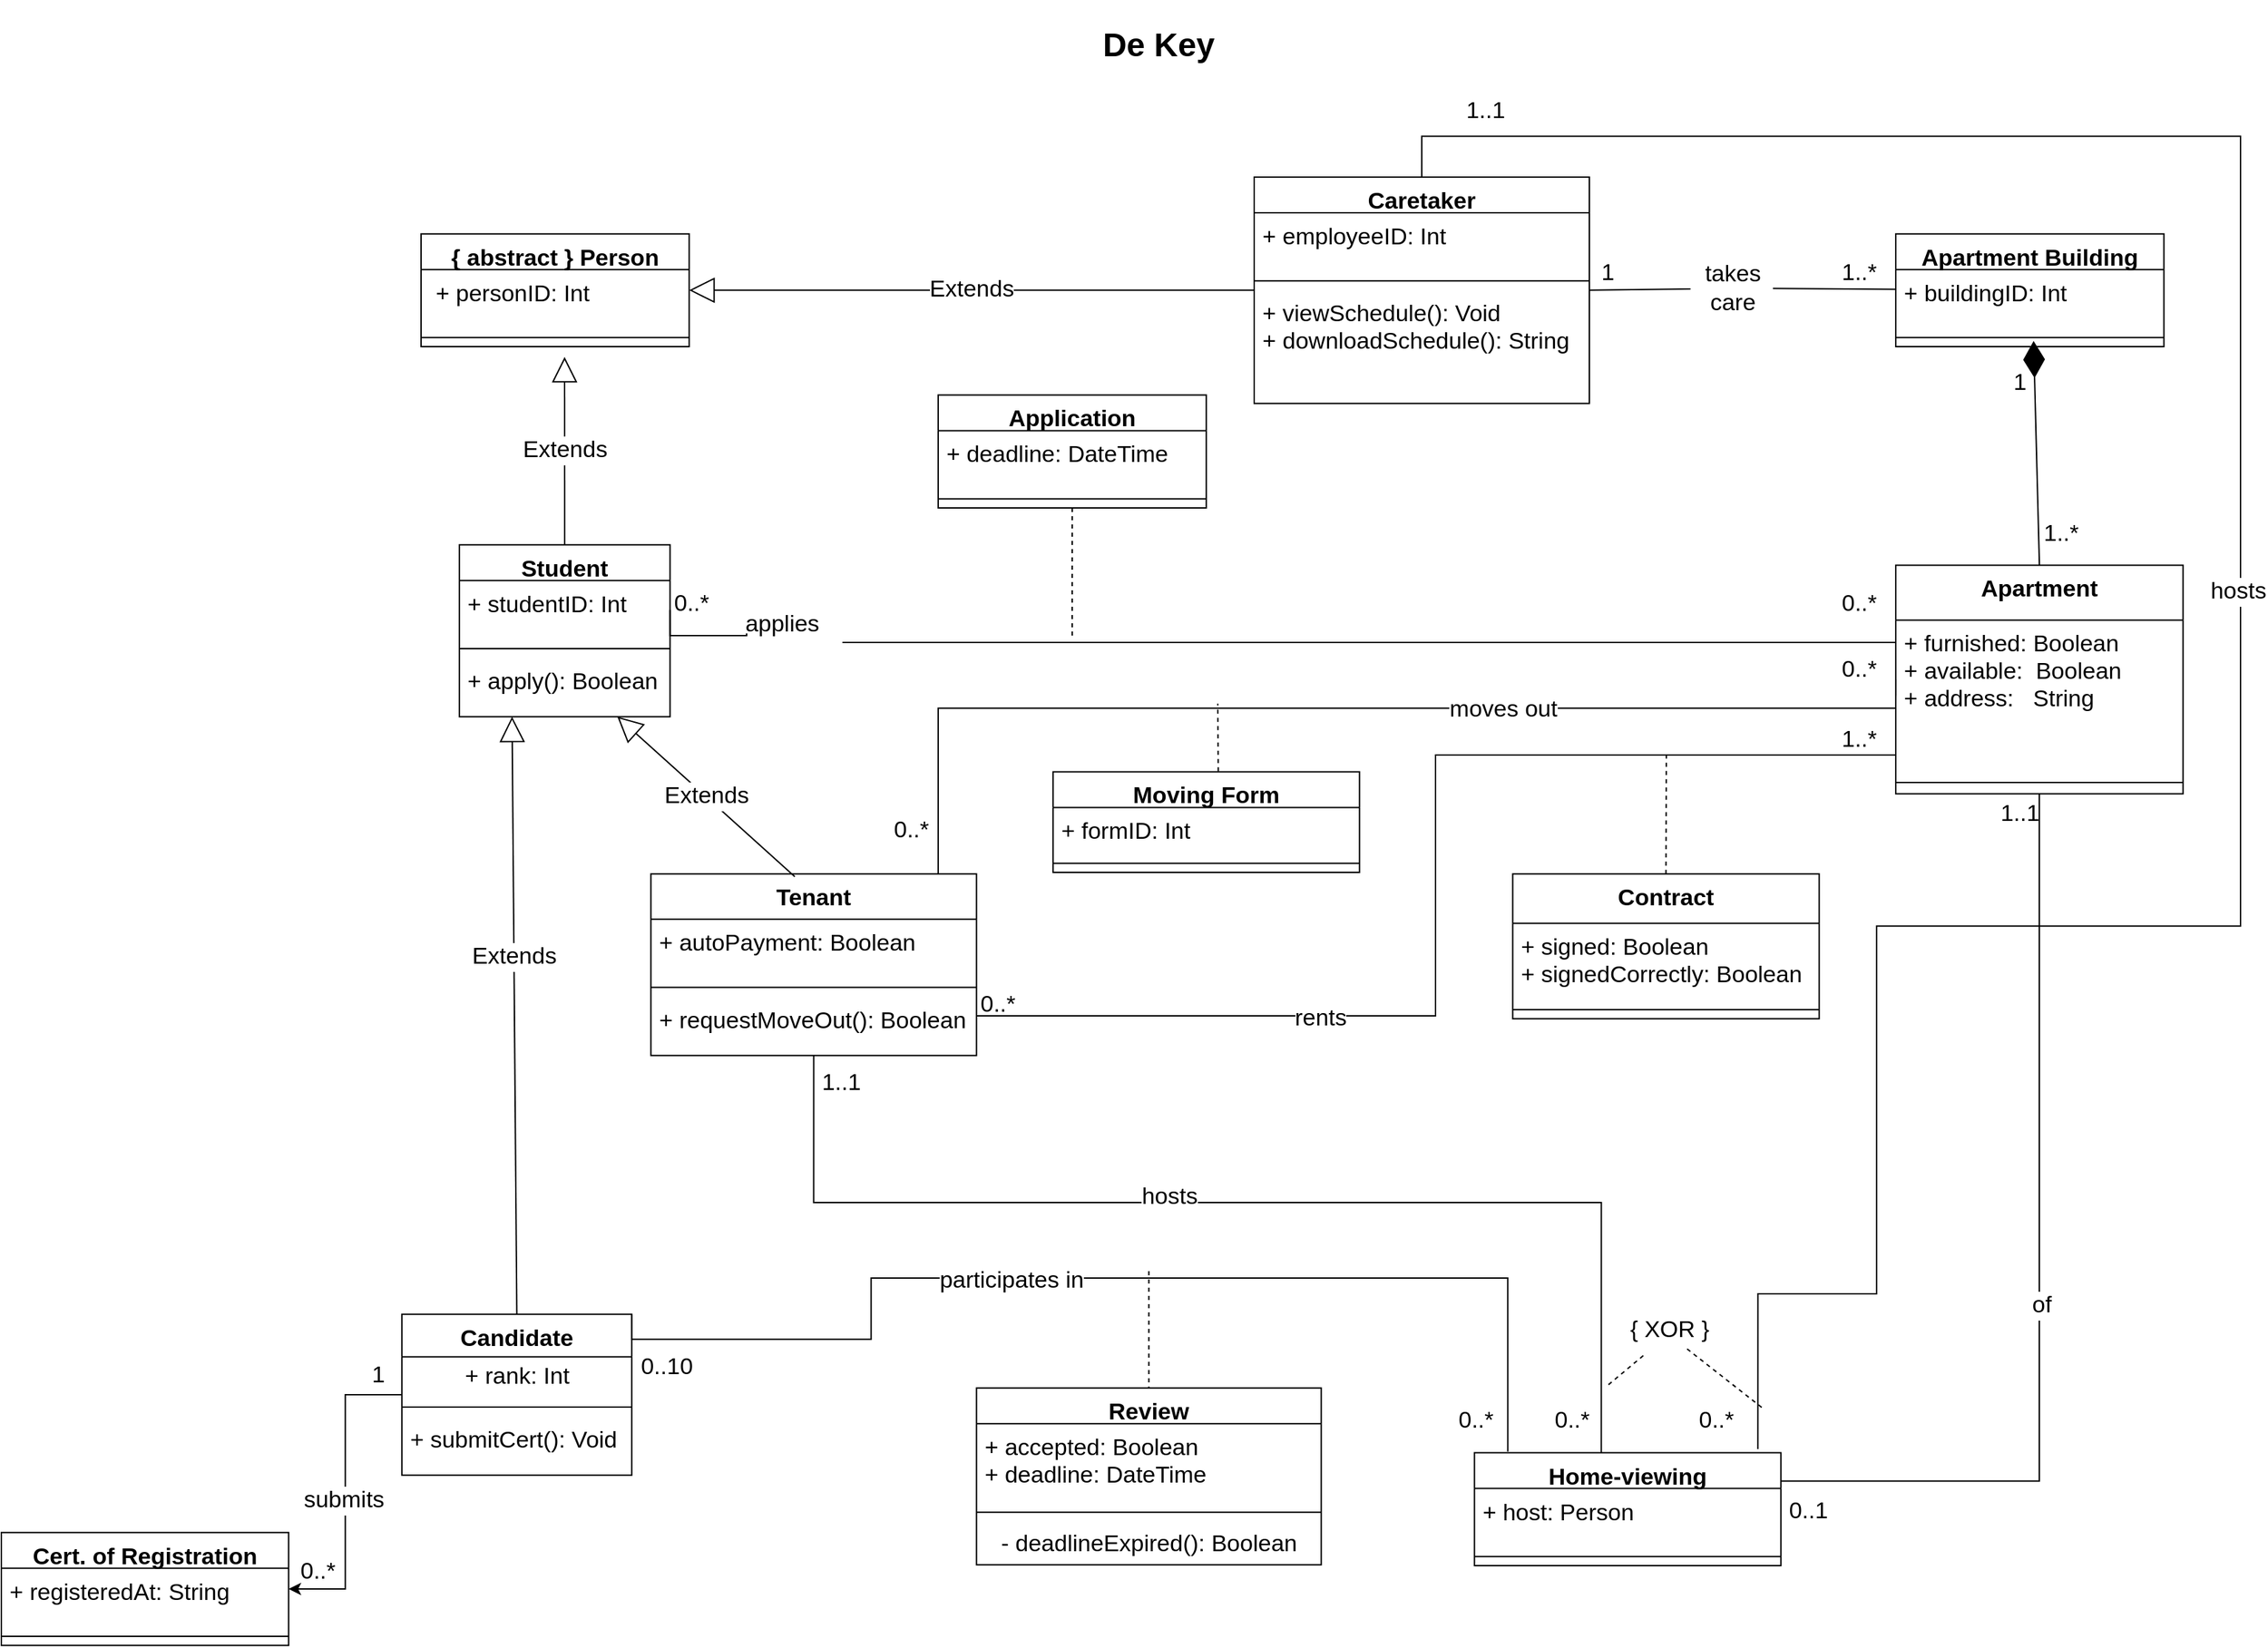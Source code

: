 <mxfile version="16.5.6" type="github">
  <diagram name="Page-1" id="929967ad-93f9-6ef4-fab6-5d389245f69c">
    <mxGraphModel dx="1422" dy="1942" grid="1" gridSize="10" guides="1" tooltips="1" connect="1" arrows="1" fold="1" page="1" pageScale="1.5" pageWidth="1169" pageHeight="826" background="none" math="0" shadow="0">
      <root>
        <mxCell id="0" style=";html=1;" />
        <mxCell id="1" style=";html=1;" parent="0" />
        <mxCell id="1672d66443f91eb5-23" value="De Key" style="text;strokeColor=none;fillColor=none;html=1;fontSize=24;fontStyle=1;verticalAlign=middle;align=center;" parent="1" vertex="1">
          <mxGeometry x="460.083" width="864.398" height="66.144" as="geometry" />
        </mxCell>
        <mxCell id="eA1mj9E_7ee3MF9rVHW5-1" value="{ abstract } Person" style="swimlane;fontStyle=1;align=center;verticalAlign=top;childLayout=stackLayout;horizontal=1;startSize=26;horizontalStack=0;resizeParent=1;resizeParentMax=0;resizeLast=0;collapsible=1;marginBottom=0;fontSize=17;" vertex="1" parent="1">
          <mxGeometry x="355.519" y="170.321" width="195.187" height="82.222" as="geometry">
            <mxRectangle x="995" y="980" width="160" height="86" as="alternateBounds" />
          </mxGeometry>
        </mxCell>
        <mxCell id="eA1mj9E_7ee3MF9rVHW5-2" value=" + personID: Int " style="text;strokeColor=none;fillColor=none;align=left;verticalAlign=top;spacingLeft=4;spacingRight=4;overflow=hidden;rotatable=0;points=[[0,0.5],[1,0.5]];portConstraint=eastwest;fontSize=17;" vertex="1" parent="eA1mj9E_7ee3MF9rVHW5-1">
          <mxGeometry y="26" width="195.187" height="42.994" as="geometry" />
        </mxCell>
        <mxCell id="eA1mj9E_7ee3MF9rVHW5-3" value="" style="line;strokeWidth=1;fillColor=none;align=left;verticalAlign=middle;spacingTop=-1;spacingLeft=3;spacingRight=3;rotatable=0;labelPosition=right;points=[];portConstraint=eastwest;" vertex="1" parent="eA1mj9E_7ee3MF9rVHW5-1">
          <mxGeometry y="68.994" width="195.187" height="13.229" as="geometry" />
        </mxCell>
        <mxCell id="eA1mj9E_7ee3MF9rVHW5-5" value="Apartment" style="swimlane;fontStyle=1;align=center;verticalAlign=top;childLayout=stackLayout;horizontal=1;startSize=40;horizontalStack=0;resizeParent=1;resizeParentMax=0;resizeLast=0;collapsible=1;marginBottom=0;fontSize=17;" vertex="1" parent="1">
          <mxGeometry x="1429.046" y="411.746" width="209.13" height="166.536" as="geometry">
            <mxRectangle x="1250" y="256" width="160" height="94" as="alternateBounds" />
          </mxGeometry>
        </mxCell>
        <mxCell id="eA1mj9E_7ee3MF9rVHW5-6" value="+ furnished: Boolean&#xa;+ available:  Boolean&#xa;+ address:   String" style="text;strokeColor=none;fillColor=none;align=left;verticalAlign=top;spacingLeft=4;spacingRight=4;overflow=hidden;rotatable=0;points=[[0,0.5],[1,0.5]];portConstraint=eastwest;fontSize=17;" vertex="1" parent="eA1mj9E_7ee3MF9rVHW5-5">
          <mxGeometry y="40" width="209.13" height="110" as="geometry" />
        </mxCell>
        <mxCell id="eA1mj9E_7ee3MF9rVHW5-7" value="" style="line;strokeWidth=1;fillColor=none;align=left;verticalAlign=middle;spacingTop=-1;spacingLeft=3;spacingRight=3;rotatable=0;labelPosition=right;points=[];portConstraint=eastwest;" vertex="1" parent="eA1mj9E_7ee3MF9rVHW5-5">
          <mxGeometry y="150" width="209.13" height="16.536" as="geometry" />
        </mxCell>
        <mxCell id="eA1mj9E_7ee3MF9rVHW5-9" value="Student" style="swimlane;fontStyle=1;align=center;verticalAlign=top;childLayout=stackLayout;horizontal=1;startSize=26;horizontalStack=0;resizeParent=1;resizeParentMax=0;resizeLast=0;collapsible=1;marginBottom=0;fontSize=17;" vertex="1" parent="1">
          <mxGeometry x="383.402" y="396.864" width="153.361" height="125.216" as="geometry">
            <mxRectangle x="1000" y="260" width="160" height="86" as="alternateBounds" />
          </mxGeometry>
        </mxCell>
        <mxCell id="eA1mj9E_7ee3MF9rVHW5-10" value="+ studentID: Int" style="text;strokeColor=none;fillColor=none;align=left;verticalAlign=top;spacingLeft=4;spacingRight=4;overflow=hidden;rotatable=0;points=[[0,0.5],[1,0.5]];portConstraint=eastwest;fontSize=17;" vertex="1" parent="eA1mj9E_7ee3MF9rVHW5-9">
          <mxGeometry y="26" width="153.361" height="42.994" as="geometry" />
        </mxCell>
        <mxCell id="eA1mj9E_7ee3MF9rVHW5-11" value="" style="line;strokeWidth=1;fillColor=none;align=left;verticalAlign=middle;spacingTop=-1;spacingLeft=3;spacingRight=3;rotatable=0;labelPosition=right;points=[];portConstraint=eastwest;" vertex="1" parent="eA1mj9E_7ee3MF9rVHW5-9">
          <mxGeometry y="68.994" width="153.361" height="13.229" as="geometry" />
        </mxCell>
        <mxCell id="eA1mj9E_7ee3MF9rVHW5-12" value="+ apply(): Boolean" style="text;strokeColor=none;fillColor=none;align=left;verticalAlign=top;spacingLeft=4;spacingRight=4;overflow=hidden;rotatable=0;points=[[0,0.5],[1,0.5]];portConstraint=eastwest;fontSize=17;" vertex="1" parent="eA1mj9E_7ee3MF9rVHW5-9">
          <mxGeometry y="82.222" width="153.361" height="42.994" as="geometry" />
        </mxCell>
        <mxCell id="eA1mj9E_7ee3MF9rVHW5-13" style="edgeStyle=orthogonalEdgeStyle;rounded=0;orthogonalLoop=1;jettySize=auto;html=1;entryX=0;entryY=0.5;entryDx=0;entryDy=0;endArrow=none;endFill=0;strokeWidth=1;" edge="1" parent="1" source="eA1mj9E_7ee3MF9rVHW5-18" target="eA1mj9E_7ee3MF9rVHW5-5">
          <mxGeometry relative="1" as="geometry">
            <mxPoint x="843.485" y="578.76" as="sourcePoint" />
            <Array as="points">
              <mxPoint x="731.95" y="515.923" />
            </Array>
          </mxGeometry>
        </mxCell>
        <mxCell id="bdAG7FjMVBAb1nlMK2Qh-155" value="moves out" style="edgeLabel;html=1;align=center;verticalAlign=middle;resizable=0;points=[];fontSize=17;" vertex="1" connectable="0" parent="eA1mj9E_7ee3MF9rVHW5-13">
          <mxGeometry x="0.269" relative="1" as="geometry">
            <mxPoint y="1" as="offset" />
          </mxGeometry>
        </mxCell>
        <mxCell id="eA1mj9E_7ee3MF9rVHW5-18" value="Tenant" style="swimlane;fontStyle=1;align=center;verticalAlign=top;childLayout=stackLayout;horizontal=1;startSize=33;horizontalStack=0;resizeParent=1;resizeParentMax=0;resizeLast=0;collapsible=1;marginBottom=0;fontSize=17;" vertex="1" parent="1">
          <mxGeometry x="522.822" y="636.636" width="237.012" height="132.216" as="geometry">
            <mxRectangle x="800" y="1190" width="90" height="26" as="alternateBounds" />
          </mxGeometry>
        </mxCell>
        <mxCell id="eA1mj9E_7ee3MF9rVHW5-19" value="+ autoPayment: Boolean" style="text;strokeColor=none;fillColor=none;align=left;verticalAlign=top;spacingLeft=4;spacingRight=4;overflow=hidden;rotatable=0;points=[[0,0.5],[1,0.5]];portConstraint=eastwest;fontSize=17;" vertex="1" parent="eA1mj9E_7ee3MF9rVHW5-18">
          <mxGeometry y="33" width="237.012" height="42.994" as="geometry" />
        </mxCell>
        <mxCell id="eA1mj9E_7ee3MF9rVHW5-20" value="" style="line;strokeWidth=1;fillColor=none;align=left;verticalAlign=middle;spacingTop=-1;spacingLeft=3;spacingRight=3;rotatable=0;labelPosition=right;points=[];portConstraint=eastwest;" vertex="1" parent="eA1mj9E_7ee3MF9rVHW5-18">
          <mxGeometry y="75.994" width="237.012" height="13.229" as="geometry" />
        </mxCell>
        <mxCell id="eA1mj9E_7ee3MF9rVHW5-21" value="+ requestMoveOut(): Boolean" style="text;strokeColor=none;fillColor=none;align=left;verticalAlign=top;spacingLeft=4;spacingRight=4;overflow=hidden;rotatable=0;points=[[0,0.5],[1,0.5]];portConstraint=eastwest;fontSize=17;" vertex="1" parent="eA1mj9E_7ee3MF9rVHW5-18">
          <mxGeometry y="89.222" width="237.012" height="42.994" as="geometry" />
        </mxCell>
        <mxCell id="eA1mj9E_7ee3MF9rVHW5-110" style="edgeStyle=none;rounded=0;orthogonalLoop=1;jettySize=auto;html=1;exitX=0.539;exitY=-0.004;exitDx=0;exitDy=0;dashed=1;endArrow=none;endFill=0;exitPerimeter=0;" edge="1" parent="1" source="eA1mj9E_7ee3MF9rVHW5-23">
          <mxGeometry relative="1" as="geometry">
            <mxPoint x="935.502" y="512.616" as="targetPoint" />
          </mxGeometry>
        </mxCell>
        <mxCell id="eA1mj9E_7ee3MF9rVHW5-23" value="Moving Form" style="swimlane;fontStyle=1;align=center;verticalAlign=top;childLayout=stackLayout;horizontal=1;startSize=26;horizontalStack=0;resizeParent=1;resizeParentMax=0;resizeLast=0;collapsible=1;marginBottom=0;fontSize=17;" vertex="1" parent="1">
          <mxGeometry x="815.602" y="562.224" width="223.07" height="73.229" as="geometry">
            <mxRectangle x="920" y="1080" width="110" height="26" as="alternateBounds" />
          </mxGeometry>
        </mxCell>
        <mxCell id="eA1mj9E_7ee3MF9rVHW5-24" value="+ formID: Int" style="text;strokeColor=none;fillColor=none;align=left;verticalAlign=top;spacingLeft=4;spacingRight=4;overflow=hidden;rotatable=0;points=[[0,0.5],[1,0.5]];portConstraint=eastwest;fontSize=17;" vertex="1" parent="eA1mj9E_7ee3MF9rVHW5-23">
          <mxGeometry y="26" width="223.07" height="34" as="geometry" />
        </mxCell>
        <mxCell id="eA1mj9E_7ee3MF9rVHW5-25" value="" style="line;strokeWidth=1;fillColor=none;align=left;verticalAlign=middle;spacingTop=-1;spacingLeft=3;spacingRight=3;rotatable=0;labelPosition=right;points=[];portConstraint=eastwest;" vertex="1" parent="eA1mj9E_7ee3MF9rVHW5-23">
          <mxGeometry y="60" width="223.07" height="13.229" as="geometry" />
        </mxCell>
        <mxCell id="eA1mj9E_7ee3MF9rVHW5-30" value="Candidate" style="swimlane;fontStyle=1;align=center;verticalAlign=top;childLayout=stackLayout;horizontal=1;startSize=31;horizontalStack=0;resizeParent=1;resizeParentMax=0;resizeLast=0;collapsible=1;marginBottom=0;fontSize=17;" vertex="1" parent="1">
          <mxGeometry x="341.577" y="957.434" width="167.303" height="117.222" as="geometry">
            <mxRectangle x="1020" y="380" width="160" height="92" as="alternateBounds" />
          </mxGeometry>
        </mxCell>
        <mxCell id="bdAG7FjMVBAb1nlMK2Qh-146" value="+ rank: Int" style="text;html=1;align=center;verticalAlign=middle;resizable=0;points=[];autosize=1;strokeColor=none;fillColor=none;fontSize=17;" vertex="1" parent="eA1mj9E_7ee3MF9rVHW5-30">
          <mxGeometry y="31" width="167.303" height="30" as="geometry" />
        </mxCell>
        <mxCell id="eA1mj9E_7ee3MF9rVHW5-31" value="" style="line;strokeWidth=1;fillColor=none;align=left;verticalAlign=middle;spacingTop=-1;spacingLeft=3;spacingRight=3;rotatable=0;labelPosition=right;points=[];portConstraint=eastwest;" vertex="1" parent="eA1mj9E_7ee3MF9rVHW5-30">
          <mxGeometry y="61" width="167.303" height="13.229" as="geometry" />
        </mxCell>
        <mxCell id="eA1mj9E_7ee3MF9rVHW5-32" value="+ submitCert(): Void&#xa;" style="text;strokeColor=none;fillColor=none;align=left;verticalAlign=top;spacingLeft=4;spacingRight=4;overflow=hidden;rotatable=0;points=[[0,0.5],[1,0.5]];portConstraint=eastwest;fontSize=17;" vertex="1" parent="eA1mj9E_7ee3MF9rVHW5-30">
          <mxGeometry y="74.229" width="167.303" height="42.994" as="geometry" />
        </mxCell>
        <mxCell id="eA1mj9E_7ee3MF9rVHW5-42" value="Caretaker" style="swimlane;fontStyle=1;align=center;verticalAlign=top;childLayout=stackLayout;horizontal=1;startSize=26;horizontalStack=0;resizeParent=1;resizeParentMax=0;resizeLast=0;collapsible=1;marginBottom=0;fontSize=17;" vertex="1" parent="1">
          <mxGeometry x="961.992" y="128.981" width="243.983" height="164.902" as="geometry">
            <mxRectangle x="1355" y="980" width="160" height="86" as="alternateBounds" />
          </mxGeometry>
        </mxCell>
        <mxCell id="eA1mj9E_7ee3MF9rVHW5-43" value="+ employeeID: Int" style="text;strokeColor=none;fillColor=none;align=left;verticalAlign=top;spacingLeft=4;spacingRight=4;overflow=hidden;rotatable=0;points=[[0,0.5],[1,0.5]];portConstraint=eastwest;fontSize=17;" vertex="1" parent="eA1mj9E_7ee3MF9rVHW5-42">
          <mxGeometry y="26" width="243.983" height="42.994" as="geometry" />
        </mxCell>
        <mxCell id="eA1mj9E_7ee3MF9rVHW5-44" value="" style="line;strokeWidth=1;fillColor=none;align=left;verticalAlign=middle;spacingTop=-1;spacingLeft=3;spacingRight=3;rotatable=0;labelPosition=right;points=[];portConstraint=eastwest;" vertex="1" parent="eA1mj9E_7ee3MF9rVHW5-42">
          <mxGeometry y="68.994" width="243.983" height="13.229" as="geometry" />
        </mxCell>
        <mxCell id="eA1mj9E_7ee3MF9rVHW5-45" value="+ viewSchedule(): Void&#xa;+ downloadSchedule(): String&#xa;" style="text;strokeColor=none;fillColor=none;align=left;verticalAlign=top;spacingLeft=4;spacingRight=4;overflow=hidden;rotatable=0;points=[[0,0.5],[1,0.5]];portConstraint=eastwest;fontSize=17;" vertex="1" parent="eA1mj9E_7ee3MF9rVHW5-42">
          <mxGeometry y="82.222" width="243.983" height="82.68" as="geometry" />
        </mxCell>
        <mxCell id="eA1mj9E_7ee3MF9rVHW5-46" style="edgeStyle=orthogonalEdgeStyle;rounded=0;orthogonalLoop=1;jettySize=auto;html=1;exitX=0.5;exitY=1;exitDx=0;exitDy=0;endArrow=none;endFill=0;dashed=1;" edge="1" parent="1" source="eA1mj9E_7ee3MF9rVHW5-47">
          <mxGeometry relative="1" as="geometry">
            <mxPoint x="829.544" y="463.008" as="targetPoint" />
            <Array as="points">
              <mxPoint x="829.544" y="446.472" />
              <mxPoint x="829.544" y="446.472" />
            </Array>
          </mxGeometry>
        </mxCell>
        <mxCell id="eA1mj9E_7ee3MF9rVHW5-47" value="Application" style="swimlane;fontStyle=1;align=center;verticalAlign=top;childLayout=stackLayout;horizontal=1;startSize=26;horizontalStack=0;resizeParent=1;resizeParentMax=0;resizeLast=0;collapsible=1;marginBottom=0;fontSize=17;" vertex="1" parent="1">
          <mxGeometry x="731.95" y="287.726" width="195.187" height="82.222" as="geometry">
            <mxRectangle x="1180" y="108" width="160" height="86" as="alternateBounds" />
          </mxGeometry>
        </mxCell>
        <mxCell id="eA1mj9E_7ee3MF9rVHW5-48" value="+ deadline: DateTime" style="text;strokeColor=none;fillColor=none;align=left;verticalAlign=top;spacingLeft=4;spacingRight=4;overflow=hidden;rotatable=0;points=[[0,0.5],[1,0.5]];portConstraint=eastwest;fontSize=17;" vertex="1" parent="eA1mj9E_7ee3MF9rVHW5-47">
          <mxGeometry y="26" width="195.187" height="42.994" as="geometry" />
        </mxCell>
        <mxCell id="eA1mj9E_7ee3MF9rVHW5-49" value="" style="line;strokeWidth=1;fillColor=none;align=left;verticalAlign=middle;spacingTop=-1;spacingLeft=3;spacingRight=3;rotatable=0;labelPosition=right;points=[];portConstraint=eastwest;" vertex="1" parent="eA1mj9E_7ee3MF9rVHW5-47">
          <mxGeometry y="68.994" width="195.187" height="13.229" as="geometry" />
        </mxCell>
        <mxCell id="eA1mj9E_7ee3MF9rVHW5-51" value="Extends" style="endArrow=block;endSize=16;endFill=0;html=1;rounded=0;exitX=0;exitY=0.5;exitDx=0;exitDy=0;entryX=1;entryY=0.5;entryDx=0;entryDy=0;fontSize=17;" edge="1" parent="1" source="eA1mj9E_7ee3MF9rVHW5-42" target="eA1mj9E_7ee3MF9rVHW5-1">
          <mxGeometry width="160" relative="1" as="geometry">
            <mxPoint x="1087.469" y="496.08" as="sourcePoint" />
            <mxPoint x="711.037" y="496.08" as="targetPoint" />
          </mxGeometry>
        </mxCell>
        <mxCell id="eA1mj9E_7ee3MF9rVHW5-52" value="Apartment Building" style="swimlane;fontStyle=1;align=center;verticalAlign=top;childLayout=stackLayout;horizontal=1;startSize=26;horizontalStack=0;resizeParent=1;resizeParentMax=0;resizeLast=0;collapsible=1;marginBottom=0;fontSize=17;" vertex="1" parent="1">
          <mxGeometry x="1429.046" y="170.321" width="195.187" height="82.222" as="geometry">
            <mxRectangle x="1400" y="100" width="160" height="86" as="alternateBounds" />
          </mxGeometry>
        </mxCell>
        <mxCell id="eA1mj9E_7ee3MF9rVHW5-53" value="+ buildingID: Int" style="text;strokeColor=none;fillColor=none;align=left;verticalAlign=top;spacingLeft=4;spacingRight=4;overflow=hidden;rotatable=0;points=[[0,0.5],[1,0.5]];portConstraint=eastwest;fontSize=17;" vertex="1" parent="eA1mj9E_7ee3MF9rVHW5-52">
          <mxGeometry y="26" width="195.187" height="42.994" as="geometry" />
        </mxCell>
        <mxCell id="eA1mj9E_7ee3MF9rVHW5-54" value="" style="line;strokeWidth=1;fillColor=none;align=left;verticalAlign=middle;spacingTop=-1;spacingLeft=3;spacingRight=3;rotatable=0;labelPosition=right;points=[];portConstraint=eastwest;" vertex="1" parent="eA1mj9E_7ee3MF9rVHW5-52">
          <mxGeometry y="68.994" width="195.187" height="13.229" as="geometry" />
        </mxCell>
        <mxCell id="eA1mj9E_7ee3MF9rVHW5-56" value="Extends" style="endArrow=block;endSize=16;endFill=0;html=1;rounded=0;entryX=0.25;entryY=1;entryDx=0;entryDy=0;exitX=0.5;exitY=0;exitDx=0;exitDy=0;fontSize=17;" edge="1" parent="1" source="eA1mj9E_7ee3MF9rVHW5-30" target="eA1mj9E_7ee3MF9rVHW5-9">
          <mxGeometry x="0.197" width="160" relative="1" as="geometry">
            <mxPoint x="1066.612" y="530.789" as="sourcePoint" />
            <mxPoint x="906.224" y="529.155" as="targetPoint" />
            <mxPoint as="offset" />
          </mxGeometry>
        </mxCell>
        <mxCell id="eA1mj9E_7ee3MF9rVHW5-57" style="edgeStyle=orthogonalEdgeStyle;rounded=0;orthogonalLoop=1;jettySize=auto;html=1;endArrow=none;endFill=0;strokeWidth=1;exitX=1;exitY=0.25;exitDx=0;exitDy=0;" edge="1" parent="1" source="eA1mj9E_7ee3MF9rVHW5-58" target="eA1mj9E_7ee3MF9rVHW5-5">
          <mxGeometry relative="1" as="geometry">
            <mxPoint x="1596.349" y="1041.768" as="sourcePoint" />
          </mxGeometry>
        </mxCell>
        <mxCell id="0y_PwfmkchsJKhoWI1Dm-5" value="of" style="edgeLabel;html=1;align=center;verticalAlign=middle;resizable=0;points=[];fontSize=17;" connectable="0" vertex="1" parent="eA1mj9E_7ee3MF9rVHW5-57">
          <mxGeometry x="-0.082" y="-1" relative="1" as="geometry">
            <mxPoint as="offset" />
          </mxGeometry>
        </mxCell>
        <mxCell id="eA1mj9E_7ee3MF9rVHW5-58" value="Home-viewing" style="swimlane;fontStyle=1;align=center;verticalAlign=top;childLayout=stackLayout;horizontal=1;startSize=26;horizontalStack=0;resizeParent=1;resizeParentMax=0;resizeLast=0;collapsible=1;marginBottom=0;fontSize=17;" vertex="1" parent="1">
          <mxGeometry x="1122.324" y="1058.304" width="223.071" height="82.222" as="geometry">
            <mxRectangle x="1170" y="1430" width="110" height="26" as="alternateBounds" />
          </mxGeometry>
        </mxCell>
        <mxCell id="eA1mj9E_7ee3MF9rVHW5-59" value="+ host: Person" style="text;strokeColor=none;fillColor=none;align=left;verticalAlign=top;spacingLeft=4;spacingRight=4;overflow=hidden;rotatable=0;points=[[0,0.5],[1,0.5]];portConstraint=eastwest;fontSize=17;" vertex="1" parent="eA1mj9E_7ee3MF9rVHW5-58">
          <mxGeometry y="26" width="223.071" height="42.994" as="geometry" />
        </mxCell>
        <mxCell id="eA1mj9E_7ee3MF9rVHW5-60" value="" style="line;strokeWidth=1;fillColor=none;align=left;verticalAlign=middle;spacingTop=-1;spacingLeft=3;spacingRight=3;rotatable=0;labelPosition=right;points=[];portConstraint=eastwest;" vertex="1" parent="eA1mj9E_7ee3MF9rVHW5-58">
          <mxGeometry y="68.994" width="223.071" height="13.229" as="geometry" />
        </mxCell>
        <mxCell id="eA1mj9E_7ee3MF9rVHW5-108" style="edgeStyle=orthogonalEdgeStyle;rounded=0;orthogonalLoop=1;jettySize=auto;html=1;exitX=0.5;exitY=1;exitDx=0;exitDy=0;entryX=0.414;entryY=-0.004;entryDx=0;entryDy=0;entryPerimeter=0;endArrow=none;endFill=0;strokeWidth=1;" edge="1" parent="1" source="eA1mj9E_7ee3MF9rVHW5-18" target="eA1mj9E_7ee3MF9rVHW5-58">
          <mxGeometry relative="1" as="geometry">
            <Array as="points">
              <mxPoint x="641" y="876" />
              <mxPoint x="1215" y="876" />
            </Array>
          </mxGeometry>
        </mxCell>
        <mxCell id="0y_PwfmkchsJKhoWI1Dm-2" value="hosts" style="edgeLabel;html=1;align=center;verticalAlign=middle;resizable=0;points=[];fontSize=17;" connectable="0" vertex="1" parent="eA1mj9E_7ee3MF9rVHW5-108">
          <mxGeometry x="-0.151" y="4" relative="1" as="geometry">
            <mxPoint as="offset" />
          </mxGeometry>
        </mxCell>
        <mxCell id="eA1mj9E_7ee3MF9rVHW5-27" style="edgeStyle=orthogonalEdgeStyle;rounded=0;orthogonalLoop=1;jettySize=auto;html=1;exitX=1;exitY=0;exitDx=0;exitDy=0;endArrow=none;endFill=0;strokeWidth=1;entryX=0.109;entryY=-0.012;entryDx=0;entryDy=0;entryPerimeter=0;" edge="1" parent="1" source="eA1mj9E_7ee3MF9rVHW5-30" target="eA1mj9E_7ee3MF9rVHW5-58">
          <mxGeometry relative="1" as="geometry">
            <mxPoint x="961.992" y="595.296" as="targetPoint" />
            <Array as="points">
              <mxPoint x="508.88" y="975.624" />
              <mxPoint x="683.154" y="975.624" />
              <mxPoint x="683.154" y="930.976" />
              <mxPoint x="1146.025" y="930.976" />
            </Array>
          </mxGeometry>
        </mxCell>
        <mxCell id="0y_PwfmkchsJKhoWI1Dm-10" value="participates in " style="edgeLabel;html=1;align=center;verticalAlign=middle;resizable=0;points=[];fontSize=17;" connectable="0" vertex="1" parent="eA1mj9E_7ee3MF9rVHW5-27">
          <mxGeometry x="-0.18" y="-2" relative="1" as="geometry">
            <mxPoint as="offset" />
          </mxGeometry>
        </mxCell>
        <mxCell id="eA1mj9E_7ee3MF9rVHW5-62" value="Extends" style="endArrow=block;endSize=16;endFill=0;html=1;rounded=0;entryX=0.75;entryY=1;entryDx=0;entryDy=0;exitX=0.442;exitY=0.015;exitDx=0;exitDy=0;exitPerimeter=0;fontSize=17;" edge="1" parent="1" source="eA1mj9E_7ee3MF9rVHW5-18" target="eA1mj9E_7ee3MF9rVHW5-9">
          <mxGeometry width="160" relative="1" as="geometry">
            <mxPoint x="808.631" y="717.662" as="sourcePoint" />
            <mxPoint x="697.095" y="628.368" as="targetPoint" />
          </mxGeometry>
        </mxCell>
        <mxCell id="eA1mj9E_7ee3MF9rVHW5-63" value="Review" style="swimlane;fontStyle=1;align=center;verticalAlign=top;childLayout=stackLayout;horizontal=1;startSize=26;horizontalStack=0;resizeParent=1;resizeParentMax=0;resizeLast=0;collapsible=1;marginBottom=0;fontSize=17;" vertex="1" parent="1">
          <mxGeometry x="759.834" y="1011.176" width="250.954" height="128.758" as="geometry">
            <mxRectangle x="950" y="1290" width="70" height="26" as="alternateBounds" />
          </mxGeometry>
        </mxCell>
        <mxCell id="eA1mj9E_7ee3MF9rVHW5-64" value="+ accepted: Boolean&#xa;+ deadline: DateTime" style="text;strokeColor=none;fillColor=none;align=left;verticalAlign=top;spacingLeft=4;spacingRight=4;overflow=hidden;rotatable=0;points=[[0,0.5],[1,0.5]];portConstraint=eastwest;fontSize=17;" vertex="1" parent="eA1mj9E_7ee3MF9rVHW5-63">
          <mxGeometry y="26" width="250.954" height="56.222" as="geometry" />
        </mxCell>
        <mxCell id="eA1mj9E_7ee3MF9rVHW5-65" value="" style="line;strokeWidth=1;fillColor=none;align=left;verticalAlign=middle;spacingTop=-1;spacingLeft=3;spacingRight=3;rotatable=0;labelPosition=right;points=[];portConstraint=eastwest;" vertex="1" parent="eA1mj9E_7ee3MF9rVHW5-63">
          <mxGeometry y="82.222" width="250.954" height="16.536" as="geometry" />
        </mxCell>
        <mxCell id="bdAG7FjMVBAb1nlMK2Qh-157" value="- deadlineExpired(): Boolean" style="text;html=1;align=center;verticalAlign=middle;resizable=0;points=[];autosize=1;strokeColor=none;fillColor=none;fontSize=17;" vertex="1" parent="eA1mj9E_7ee3MF9rVHW5-63">
          <mxGeometry y="98.758" width="250.954" height="30" as="geometry" />
        </mxCell>
        <mxCell id="eA1mj9E_7ee3MF9rVHW5-67" value="Extends" style="endArrow=block;endSize=16;endFill=0;html=1;rounded=0;exitX=0.5;exitY=0;exitDx=0;exitDy=0;fontSize=17;" edge="1" parent="1" source="eA1mj9E_7ee3MF9rVHW5-9">
          <mxGeometry width="160" relative="1" as="geometry">
            <mxPoint x="1003.817" y="496.08" as="sourcePoint" />
            <mxPoint x="460" y="260" as="targetPoint" />
          </mxGeometry>
        </mxCell>
        <mxCell id="eA1mj9E_7ee3MF9rVHW5-75" value="Cert. of Registration" style="swimlane;fontStyle=1;align=center;verticalAlign=top;childLayout=stackLayout;horizontal=1;startSize=26;horizontalStack=0;resizeParent=1;resizeParentMax=0;resizeLast=0;collapsible=1;marginBottom=0;fontSize=17;" vertex="1" parent="1">
          <mxGeometry x="50" y="1116.374" width="209.129" height="82.222" as="geometry">
            <mxRectangle x="1280" y="620" width="160" height="86" as="alternateBounds" />
          </mxGeometry>
        </mxCell>
        <mxCell id="eA1mj9E_7ee3MF9rVHW5-76" value="+ registeredAt: String" style="text;strokeColor=none;fillColor=none;align=left;verticalAlign=top;spacingLeft=4;spacingRight=4;overflow=hidden;rotatable=0;points=[[0,0.5],[1,0.5]];portConstraint=eastwest;fontSize=17;" vertex="1" parent="eA1mj9E_7ee3MF9rVHW5-75">
          <mxGeometry y="26" width="209.129" height="42.994" as="geometry" />
        </mxCell>
        <mxCell id="eA1mj9E_7ee3MF9rVHW5-77" value="" style="line;strokeWidth=1;fillColor=none;align=left;verticalAlign=middle;spacingTop=-1;spacingLeft=3;spacingRight=3;rotatable=0;labelPosition=right;points=[];portConstraint=eastwest;" vertex="1" parent="eA1mj9E_7ee3MF9rVHW5-75">
          <mxGeometry y="68.994" width="209.129" height="13.229" as="geometry" />
        </mxCell>
        <mxCell id="eA1mj9E_7ee3MF9rVHW5-109" style="rounded=0;orthogonalLoop=1;jettySize=auto;html=1;exitX=0.5;exitY=0;exitDx=0;exitDy=0;endArrow=none;endFill=0;dashed=1;" edge="1" parent="1" source="eA1mj9E_7ee3MF9rVHW5-83">
          <mxGeometry relative="1" as="geometry">
            <mxPoint x="1262" y="550" as="targetPoint" />
          </mxGeometry>
        </mxCell>
        <mxCell id="eA1mj9E_7ee3MF9rVHW5-83" value="Contract" style="swimlane;fontStyle=1;align=center;verticalAlign=top;childLayout=stackLayout;horizontal=1;startSize=36;horizontalStack=0;resizeParent=1;resizeParentMax=0;resizeLast=0;collapsible=1;marginBottom=0;fontSize=17;" vertex="1" parent="1">
          <mxGeometry x="1150.207" y="636.636" width="223.071" height="105.451" as="geometry">
            <mxRectangle x="1090" y="1230" width="90" height="36" as="alternateBounds" />
          </mxGeometry>
        </mxCell>
        <mxCell id="eA1mj9E_7ee3MF9rVHW5-84" value="+ signed: Boolean&#xa;+ signedCorrectly: Boolean" style="text;strokeColor=none;fillColor=none;align=left;verticalAlign=top;spacingLeft=4;spacingRight=4;overflow=hidden;rotatable=0;points=[[0,0.5],[1,0.5]];portConstraint=eastwest;fontSize=17;" vertex="1" parent="eA1mj9E_7ee3MF9rVHW5-83">
          <mxGeometry y="36" width="223.071" height="56.222" as="geometry" />
        </mxCell>
        <mxCell id="eA1mj9E_7ee3MF9rVHW5-85" value="" style="line;strokeWidth=1;fillColor=none;align=left;verticalAlign=middle;spacingTop=-1;spacingLeft=3;spacingRight=3;rotatable=0;labelPosition=right;points=[];portConstraint=eastwest;" vertex="1" parent="eA1mj9E_7ee3MF9rVHW5-83">
          <mxGeometry y="92.222" width="223.071" height="13.229" as="geometry" />
        </mxCell>
        <mxCell id="eA1mj9E_7ee3MF9rVHW5-87" style="edgeStyle=orthogonalEdgeStyle;rounded=0;orthogonalLoop=1;jettySize=auto;html=1;entryX=0;entryY=0.5;entryDx=0;entryDy=0;endArrow=none;endFill=0;startArrow=none;" edge="1" parent="1" target="eA1mj9E_7ee3MF9rVHW5-6">
          <mxGeometry relative="1" as="geometry">
            <Array as="points">
              <mxPoint x="662.241" y="467.969" />
              <mxPoint x="1429.046" y="467.969" />
            </Array>
            <mxPoint x="690.124" y="467.969" as="sourcePoint" />
          </mxGeometry>
        </mxCell>
        <mxCell id="eA1mj9E_7ee3MF9rVHW5-39" style="edgeStyle=orthogonalEdgeStyle;rounded=0;orthogonalLoop=1;jettySize=auto;html=1;exitX=0.5;exitY=0;exitDx=0;exitDy=0;entryX=0.925;entryY=-0.033;entryDx=0;entryDy=0;endArrow=none;endFill=0;strokeWidth=1;entryPerimeter=0;" edge="1" parent="1" source="eA1mj9E_7ee3MF9rVHW5-42" target="eA1mj9E_7ee3MF9rVHW5-58">
          <mxGeometry relative="1" as="geometry">
            <Array as="points">
              <mxPoint x="1084.68" y="99.216" />
              <mxPoint x="1680.0" y="99.216" />
              <mxPoint x="1680.0" y="674.669" />
              <mxPoint x="1415.104" y="674.669" />
              <mxPoint x="1415.104" y="942.552" />
              <mxPoint x="1328.664" y="942.552" />
            </Array>
          </mxGeometry>
        </mxCell>
        <mxCell id="eA1mj9E_7ee3MF9rVHW5-40" value="hosts" style="edgeLabel;html=1;align=center;verticalAlign=middle;resizable=0;points=[];fontSize=17;" connectable="0" vertex="1" parent="eA1mj9E_7ee3MF9rVHW5-39">
          <mxGeometry x="-0.01" y="-2" relative="1" as="geometry">
            <mxPoint as="offset" />
          </mxGeometry>
        </mxCell>
        <mxCell id="eA1mj9E_7ee3MF9rVHW5-89" value="" style="endArrow=diamondThin;endFill=1;endSize=24;html=1;rounded=0;exitX=0.5;exitY=0;exitDx=0;exitDy=0;entryX=0.514;entryY=0.688;entryDx=0;entryDy=0;entryPerimeter=0;" edge="1" parent="1" source="eA1mj9E_7ee3MF9rVHW5-5" target="eA1mj9E_7ee3MF9rVHW5-54">
          <mxGeometry width="160" relative="1" as="geometry">
            <mxPoint x="808.631" y="463.008" as="sourcePoint" />
            <mxPoint x="1456.929" y="281.112" as="targetPoint" />
          </mxGeometry>
        </mxCell>
        <mxCell id="eA1mj9E_7ee3MF9rVHW5-104" style="edgeStyle=none;rounded=0;orthogonalLoop=1;jettySize=auto;html=1;endArrow=none;endFill=0;strokeWidth=1;dashed=1;entryX=0.5;entryY=0;entryDx=0;entryDy=0;" edge="1" parent="1" target="eA1mj9E_7ee3MF9rVHW5-63">
          <mxGeometry relative="1" as="geometry">
            <mxPoint x="885.311" y="926.016" as="sourcePoint" />
            <mxPoint x="871.369" y="1107.912" as="targetPoint" />
            <Array as="points">
              <mxPoint x="885.311" y="959.088" />
            </Array>
          </mxGeometry>
        </mxCell>
        <mxCell id="eA1mj9E_7ee3MF9rVHW5-28" style="edgeStyle=orthogonalEdgeStyle;rounded=0;orthogonalLoop=1;jettySize=auto;html=1;exitX=0;exitY=0.5;exitDx=0;exitDy=0;entryX=1;entryY=0.5;entryDx=0;entryDy=0;endArrow=classic;endFill=1;strokeWidth=1;" edge="1" parent="1" source="eA1mj9E_7ee3MF9rVHW5-30" target="eA1mj9E_7ee3MF9rVHW5-75">
          <mxGeometry relative="1" as="geometry" />
        </mxCell>
        <mxCell id="eA1mj9E_7ee3MF9rVHW5-29" value="submits" style="edgeLabel;html=1;align=center;verticalAlign=middle;resizable=0;points=[];fontSize=17;" connectable="0" vertex="1" parent="eA1mj9E_7ee3MF9rVHW5-28">
          <mxGeometry x="0.052" y="-2" relative="1" as="geometry">
            <mxPoint as="offset" />
          </mxGeometry>
        </mxCell>
        <mxCell id="eA1mj9E_7ee3MF9rVHW5-107" style="edgeStyle=orthogonalEdgeStyle;rounded=0;orthogonalLoop=1;jettySize=auto;html=1;endArrow=none;endFill=0;strokeWidth=1;" edge="1" parent="1">
          <mxGeometry relative="1" as="geometry">
            <mxPoint x="760" y="740" as="sourcePoint" />
            <mxPoint x="1429" y="550" as="targetPoint" />
            <Array as="points">
              <mxPoint x="1094" y="740" />
              <mxPoint x="1094" y="550" />
              <mxPoint x="1429" y="550" />
            </Array>
          </mxGeometry>
        </mxCell>
        <mxCell id="0y_PwfmkchsJKhoWI1Dm-13" value="rents" style="edgeLabel;html=1;align=center;verticalAlign=middle;resizable=0;points=[];fontSize=17;" connectable="0" vertex="1" parent="eA1mj9E_7ee3MF9rVHW5-107">
          <mxGeometry x="-0.315" y="-2" relative="1" as="geometry">
            <mxPoint x="-44" as="offset" />
          </mxGeometry>
        </mxCell>
        <mxCell id="eA1mj9E_7ee3MF9rVHW5-88" value="applies" style="text;html=1;align=center;verticalAlign=middle;resizable=0;points=[];autosize=1;strokeColor=none;fillColor=none;fontSize=17;" vertex="1" parent="1">
          <mxGeometry x="582.531" y="439.818" width="70" height="30" as="geometry" />
        </mxCell>
        <mxCell id="bdAG7FjMVBAb1nlMK2Qh-143" value="" style="edgeStyle=orthogonalEdgeStyle;rounded=0;orthogonalLoop=1;jettySize=auto;html=1;exitX=1;exitY=0.5;exitDx=0;exitDy=0;endArrow=none;endFill=0;" edge="1" parent="1" source="eA1mj9E_7ee3MF9rVHW5-10">
          <mxGeometry relative="1" as="geometry">
            <Array as="points">
              <mxPoint x="536.763" y="463.008" />
              <mxPoint x="592.531" y="463.008" />
            </Array>
            <mxPoint x="494.938" y="461.354" as="sourcePoint" />
            <mxPoint x="592.531" y="461.354" as="targetPoint" />
          </mxGeometry>
        </mxCell>
        <mxCell id="0y_PwfmkchsJKhoWI1Dm-1" value="1..1" style="text;html=1;align=center;verticalAlign=middle;resizable=0;points=[];autosize=1;strokeColor=none;fillColor=none;fontSize=17;" vertex="1" parent="1">
          <mxGeometry x="641.328" y="773.845" width="40" height="30" as="geometry" />
        </mxCell>
        <mxCell id="0y_PwfmkchsJKhoWI1Dm-3" value="0..*" style="text;html=1;align=center;verticalAlign=middle;resizable=0;points=[];autosize=1;strokeColor=none;fillColor=none;fontSize=17;" vertex="1" parent="1">
          <mxGeometry x="1173.091" y="1020.232" width="40" height="30" as="geometry" />
        </mxCell>
        <mxCell id="0y_PwfmkchsJKhoWI1Dm-4" value="0..*" style="text;html=1;align=center;verticalAlign=middle;resizable=0;points=[];autosize=1;strokeColor=none;fillColor=none;fontSize=17;" vertex="1" parent="1">
          <mxGeometry x="1277.656" y="1020.232" width="40" height="30" as="geometry" />
        </mxCell>
        <mxCell id="0y_PwfmkchsJKhoWI1Dm-6" value="0..1" style="text;html=1;align=center;verticalAlign=middle;resizable=0;points=[];autosize=1;strokeColor=none;fillColor=none;fontSize=17;" vertex="1" parent="1">
          <mxGeometry x="1345.394" y="1086.376" width="40" height="30" as="geometry" />
        </mxCell>
        <mxCell id="0y_PwfmkchsJKhoWI1Dm-7" value="1..1" style="text;html=1;align=center;verticalAlign=middle;resizable=0;points=[];autosize=1;strokeColor=none;fillColor=none;rotation=0;fontSize=17;" vertex="1" parent="1">
          <mxGeometry x="1498.613" y="578.286" width="40" height="30" as="geometry" />
        </mxCell>
        <mxCell id="0y_PwfmkchsJKhoWI1Dm-8" value="1..1" style="text;html=1;align=center;verticalAlign=middle;resizable=0;points=[];autosize=1;strokeColor=none;fillColor=none;fontSize=17;" vertex="1" parent="1">
          <mxGeometry x="1110.204" y="66.144" width="40" height="30" as="geometry" />
        </mxCell>
        <mxCell id="0y_PwfmkchsJKhoWI1Dm-11" value="0..10" style="text;html=1;align=center;verticalAlign=middle;resizable=0;points=[];autosize=1;strokeColor=none;fillColor=none;fontSize=17;" vertex="1" parent="1">
          <mxGeometry x="508.88" y="981.174" width="50" height="30" as="geometry" />
        </mxCell>
        <mxCell id="0y_PwfmkchsJKhoWI1Dm-12" value="0..*" style="text;html=1;align=center;verticalAlign=middle;resizable=0;points=[];autosize=1;strokeColor=none;fillColor=none;fontSize=17;" vertex="1" parent="1">
          <mxGeometry x="1103.382" y="1020.232" width="40" height="30" as="geometry" />
        </mxCell>
        <mxCell id="0y_PwfmkchsJKhoWI1Dm-14" value="0..*" style="text;html=1;align=center;verticalAlign=middle;resizable=0;points=[];autosize=1;strokeColor=none;fillColor=none;fontSize=17;" vertex="1" parent="1">
          <mxGeometry x="754.835" y="717.092" width="40" height="30" as="geometry" />
        </mxCell>
        <mxCell id="0y_PwfmkchsJKhoWI1Dm-15" value="1..*" style="text;html=1;align=center;verticalAlign=middle;resizable=0;points=[];autosize=1;strokeColor=none;fillColor=none;fontSize=17;" vertex="1" parent="1">
          <mxGeometry x="1528.61" y="373.674" width="40" height="30" as="geometry" />
        </mxCell>
        <mxCell id="0y_PwfmkchsJKhoWI1Dm-16" value="1" style="text;html=1;align=center;verticalAlign=middle;resizable=0;points=[];autosize=1;strokeColor=none;fillColor=none;fontSize=17;" vertex="1" parent="1">
          <mxGeometry x="1508.613" y="263.885" width="20" height="30" as="geometry" />
        </mxCell>
        <mxCell id="0y_PwfmkchsJKhoWI1Dm-17" value="0..*" style="text;html=1;align=center;verticalAlign=middle;resizable=0;points=[];autosize=1;strokeColor=none;fillColor=none;fontSize=17;" vertex="1" parent="1">
          <mxGeometry x="531.763" y="424.936" width="40" height="30" as="geometry" />
        </mxCell>
        <mxCell id="0y_PwfmkchsJKhoWI1Dm-18" value="0..*" style="text;html=1;align=center;verticalAlign=middle;resizable=0;points=[];autosize=1;strokeColor=none;fillColor=none;fontSize=17;" vertex="1" parent="1">
          <mxGeometry x="1382.22" y="424.936" width="40" height="30" as="geometry" />
        </mxCell>
        <mxCell id="0y_PwfmkchsJKhoWI1Dm-20" value="0..*" style="text;html=1;align=center;verticalAlign=middle;resizable=0;points=[];autosize=1;strokeColor=none;fillColor=none;fontSize=17;" vertex="1" parent="1">
          <mxGeometry x="692.095" y="590.296" width="40" height="30" as="geometry" />
        </mxCell>
        <mxCell id="0y_PwfmkchsJKhoWI1Dm-21" value="0..*" style="text;html=1;align=center;verticalAlign=middle;resizable=0;points=[];autosize=1;strokeColor=none;fillColor=none;fontSize=17;" vertex="1" parent="1">
          <mxGeometry x="1382.22" y="472.89" width="40" height="30" as="geometry" />
        </mxCell>
        <mxCell id="0y_PwfmkchsJKhoWI1Dm-22" value="1..*" style="text;html=1;align=center;verticalAlign=middle;resizable=0;points=[];autosize=1;strokeColor=none;fillColor=none;fontSize=17;" vertex="1" parent="1">
          <mxGeometry x="1382.22" y="524.152" width="40" height="30" as="geometry" />
        </mxCell>
        <mxCell id="0y_PwfmkchsJKhoWI1Dm-23" value="0..*" style="text;html=1;align=center;verticalAlign=middle;resizable=0;points=[];autosize=1;strokeColor=none;fillColor=none;fontSize=17;" vertex="1" parent="1">
          <mxGeometry x="259.999" y="1129.998" width="40" height="30" as="geometry" />
        </mxCell>
        <mxCell id="0y_PwfmkchsJKhoWI1Dm-24" value="1" style="text;html=1;align=center;verticalAlign=middle;resizable=0;points=[];autosize=1;strokeColor=none;fillColor=none;fontSize=17;" vertex="1" parent="1">
          <mxGeometry x="313.693" y="987.16" width="20" height="30" as="geometry" />
        </mxCell>
        <mxCell id="0y_PwfmkchsJKhoWI1Dm-25" value="{ XOR }" style="text;html=1;align=center;verticalAlign=middle;resizable=0;points=[];autosize=1;strokeColor=none;fillColor=none;fontSize=17;" vertex="1" parent="1">
          <mxGeometry x="1228.859" y="954.088" width="70" height="30" as="geometry" />
        </mxCell>
        <mxCell id="0y_PwfmkchsJKhoWI1Dm-26" value="" style="endArrow=none;dashed=1;html=1;rounded=0;entryX=0.267;entryY=1.05;entryDx=0;entryDy=0;entryPerimeter=0;" edge="1" parent="1" target="0y_PwfmkchsJKhoWI1Dm-25">
          <mxGeometry width="50" height="50" relative="1" as="geometry">
            <mxPoint x="1219.917" y="1008.696" as="sourcePoint" />
            <mxPoint x="1066.556" y="843.336" as="targetPoint" />
          </mxGeometry>
        </mxCell>
        <mxCell id="0y_PwfmkchsJKhoWI1Dm-28" value="" style="endArrow=none;dashed=1;html=1;rounded=0;entryX=0.68;entryY=0.934;entryDx=0;entryDy=0;entryPerimeter=0;" edge="1" parent="1" target="0y_PwfmkchsJKhoWI1Dm-25">
          <mxGeometry width="50" height="50" relative="1" as="geometry">
            <mxPoint x="1331.452" y="1025.232" as="sourcePoint" />
            <mxPoint x="1263.165" y="1008.696" as="targetPoint" />
          </mxGeometry>
        </mxCell>
        <mxCell id="0y_PwfmkchsJKhoWI1Dm-9" value="takes&lt;br style=&quot;font-size: 17px;&quot;&gt;care" style="text;html=1;align=center;verticalAlign=middle;resizable=0;points=[];autosize=1;strokeColor=none;fillColor=none;fontSize=17;" vertex="1" parent="1">
          <mxGeometry x="1279.627" y="185.125" width="60" height="50" as="geometry" />
        </mxCell>
        <mxCell id="bdAG7FjMVBAb1nlMK2Qh-147" value="" style="edgeStyle=none;rounded=0;orthogonalLoop=1;jettySize=auto;html=1;exitX=1;exitY=0.5;exitDx=0;exitDy=0;endArrow=none;endFill=0;strokeWidth=1;" edge="1" parent="1" source="eA1mj9E_7ee3MF9rVHW5-42" target="0y_PwfmkchsJKhoWI1Dm-9">
          <mxGeometry relative="1" as="geometry">
            <mxPoint x="1247.801" y="219.929" as="sourcePoint" />
            <mxPoint x="1331.452" y="219.929" as="targetPoint" />
          </mxGeometry>
        </mxCell>
        <mxCell id="bdAG7FjMVBAb1nlMK2Qh-148" value="1..*" style="text;html=1;align=center;verticalAlign=middle;resizable=0;points=[];autosize=1;strokeColor=none;fillColor=none;fontSize=17;" vertex="1" parent="1">
          <mxGeometry x="1382.22" y="183.51" width="40" height="30" as="geometry" />
        </mxCell>
        <mxCell id="bdAG7FjMVBAb1nlMK2Qh-150" value="1" style="text;html=1;align=center;verticalAlign=middle;resizable=0;points=[];autosize=1;strokeColor=none;fillColor=none;fontSize=17;" vertex="1" parent="1">
          <mxGeometry x="1208.854" y="183.51" width="20" height="30" as="geometry" />
        </mxCell>
        <mxCell id="eA1mj9E_7ee3MF9rVHW5-41" style="edgeStyle=none;rounded=0;orthogonalLoop=1;jettySize=auto;html=1;exitX=1;exitY=0.5;exitDx=0;exitDy=0;endArrow=none;endFill=0;strokeWidth=1;startArrow=none;" edge="1" parent="1" source="0y_PwfmkchsJKhoWI1Dm-9" target="eA1mj9E_7ee3MF9rVHW5-52">
          <mxGeometry relative="1" as="geometry" />
        </mxCell>
      </root>
    </mxGraphModel>
  </diagram>
</mxfile>
